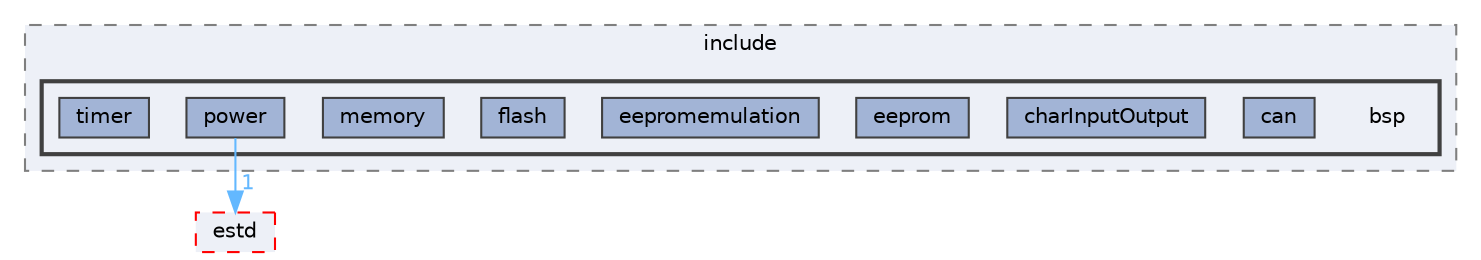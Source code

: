 digraph "bsp"
{
 // LATEX_PDF_SIZE
  bgcolor="transparent";
  edge [fontname=Helvetica,fontsize=10,labelfontname=Helvetica,labelfontsize=10];
  node [fontname=Helvetica,fontsize=10,shape=box,height=0.2,width=0.4];
  compound=true
  subgraph clusterdir_637a29d3d3a84097f898d0d2b5cdf816 {
    graph [ bgcolor="#edf0f7", pencolor="grey50", label="include", fontname=Helvetica,fontsize=10 style="filled,dashed", URL="dir_637a29d3d3a84097f898d0d2b5cdf816.html",tooltip=""]
  subgraph clusterdir_801446f840d71f7580eb91c6ad048d4f {
    graph [ bgcolor="#edf0f7", pencolor="grey25", label="", fontname=Helvetica,fontsize=10 style="filled,bold", URL="dir_801446f840d71f7580eb91c6ad048d4f.html",tooltip=""]
    dir_801446f840d71f7580eb91c6ad048d4f [shape=plaintext, label="bsp"];
  dir_d2d257924105fa5ac7c63c542a58272e [label="can", fillcolor="#a2b4d6", color="grey25", style="filled", URL="dir_d2d257924105fa5ac7c63c542a58272e.html",tooltip=""];
  dir_b61d9615846bf60785a8ac4e2b176a53 [label="charInputOutput", fillcolor="#a2b4d6", color="grey25", style="filled", URL="dir_b61d9615846bf60785a8ac4e2b176a53.html",tooltip=""];
  dir_92f86da055766affded093a6d21770fc [label="eeprom", fillcolor="#a2b4d6", color="grey25", style="filled", URL="dir_92f86da055766affded093a6d21770fc.html",tooltip=""];
  dir_8eaf9e6065943a297175d08951bb373c [label="eepromemulation", fillcolor="#a2b4d6", color="grey25", style="filled", URL="dir_8eaf9e6065943a297175d08951bb373c.html",tooltip=""];
  dir_c10cee092cc2dcbe6f737a64e36d24a6 [label="flash", fillcolor="#a2b4d6", color="grey25", style="filled", URL="dir_c10cee092cc2dcbe6f737a64e36d24a6.html",tooltip=""];
  dir_9903c85d319211c1d921329dc97b18fe [label="memory", fillcolor="#a2b4d6", color="grey25", style="filled", URL="dir_9903c85d319211c1d921329dc97b18fe.html",tooltip=""];
  dir_7f261e78fcaadeb059dc8cefa6a07878 [label="power", fillcolor="#a2b4d6", color="grey25", style="filled", URL="dir_7f261e78fcaadeb059dc8cefa6a07878.html",tooltip=""];
  dir_847531f7d921351a88030075147a73db [label="timer", fillcolor="#a2b4d6", color="grey25", style="filled", URL="dir_847531f7d921351a88030075147a73db.html",tooltip=""];
  }
  }
  dir_705ed472854f071e46e92f9933f4d565 [label="estd", fillcolor="#edf0f7", color="red", style="filled,dashed", URL="dir_705ed472854f071e46e92f9933f4d565.html",tooltip=""];
  dir_7f261e78fcaadeb059dc8cefa6a07878->dir_705ed472854f071e46e92f9933f4d565 [headlabel="1", labeldistance=1.5 headhref="dir_000158_000075.html" href="dir_000158_000075.html" color="steelblue1" fontcolor="steelblue1"];
}
